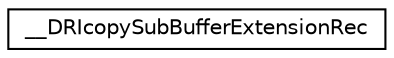 digraph "Graphe hiérarchique des classes"
{
  edge [fontname="Helvetica",fontsize="10",labelfontname="Helvetica",labelfontsize="10"];
  node [fontname="Helvetica",fontsize="10",shape=record];
  rankdir="LR";
  Node1 [label="__DRIcopySubBufferExtensionRec",height=0.2,width=0.4,color="black", fillcolor="white", style="filled",URL="$struct_____d_r_icopy_sub_buffer_extension_rec.html"];
}
